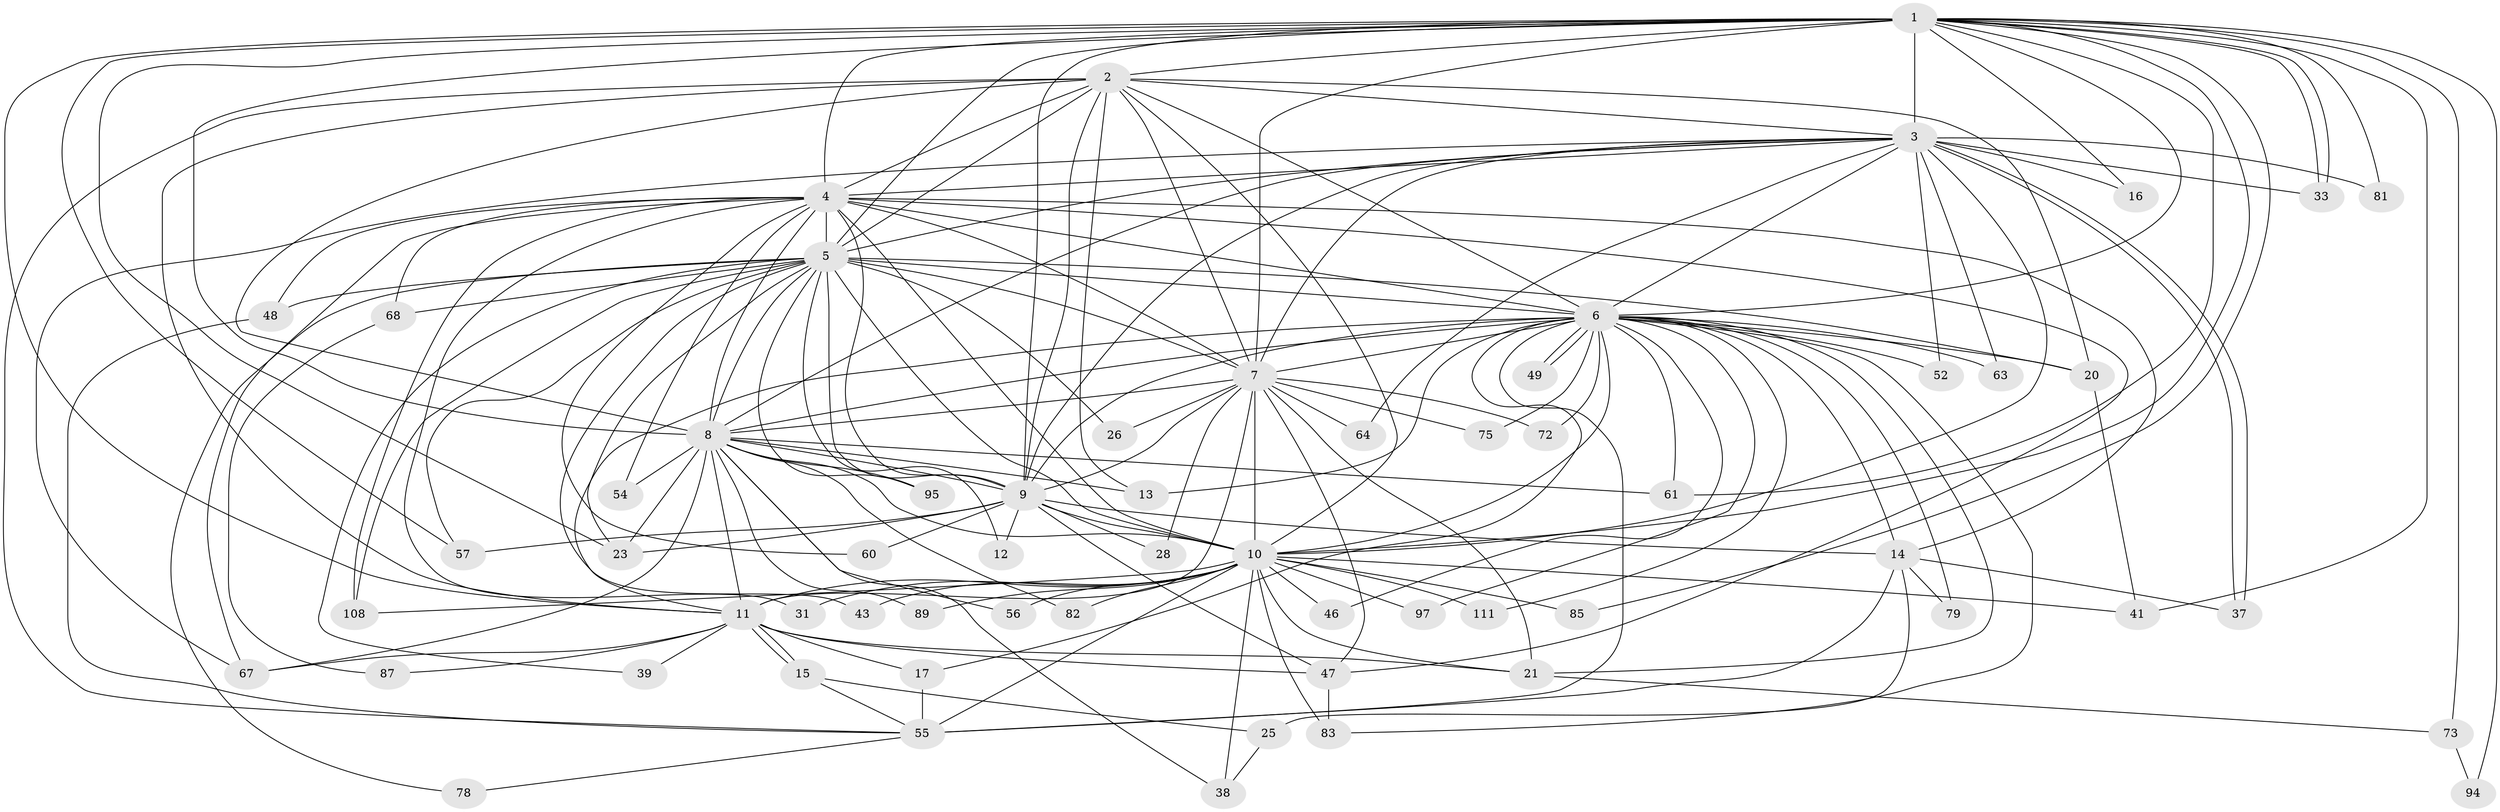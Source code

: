 // original degree distribution, {26: 0.008130081300813009, 16: 0.008130081300813009, 19: 0.008130081300813009, 20: 0.024390243902439025, 25: 0.008130081300813009, 30: 0.008130081300813009, 24: 0.008130081300813009, 32: 0.008130081300813009, 9: 0.016260162601626018, 2: 0.5284552845528455, 3: 0.2682926829268293, 8: 0.008130081300813009, 4: 0.06504065040650407, 5: 0.016260162601626018, 7: 0.008130081300813009, 6: 0.008130081300813009}
// Generated by graph-tools (version 1.1) at 2025/14/03/09/25 04:14:16]
// undirected, 61 vertices, 175 edges
graph export_dot {
graph [start="1"]
  node [color=gray90,style=filled];
  1 [super="+19"];
  2 [super="+104+109"];
  3;
  4;
  5;
  6 [super="+30+50"];
  7 [super="+36"];
  8 [super="+22+42+51"];
  9;
  10 [super="+27+74+18"];
  11 [super="+24+107+93"];
  12;
  13;
  14 [super="+29"];
  15;
  16;
  17;
  20 [super="+100"];
  21 [super="+99+110"];
  23 [super="+102+70"];
  25;
  26;
  28;
  31;
  33 [super="+122"];
  37 [super="+88"];
  38 [super="+45"];
  39;
  41;
  43;
  46;
  47 [super="+86"];
  48;
  49;
  52;
  54;
  55 [super="+103+62+66"];
  56;
  57 [super="+59"];
  60;
  61 [super="+118"];
  63;
  64;
  67 [super="+114"];
  68;
  72;
  73 [super="+80"];
  75;
  78;
  79;
  81;
  82;
  83 [super="+90"];
  85;
  87;
  89;
  94;
  95 [super="+123"];
  97;
  108 [super="+115"];
  111;
  1 -- 2 [weight=2];
  1 -- 3;
  1 -- 4;
  1 -- 5 [weight=2];
  1 -- 6;
  1 -- 7;
  1 -- 8 [weight=3];
  1 -- 9;
  1 -- 10 [weight=2];
  1 -- 16;
  1 -- 33;
  1 -- 33;
  1 -- 41;
  1 -- 57;
  1 -- 61;
  1 -- 73 [weight=2];
  1 -- 81;
  1 -- 85;
  1 -- 94;
  1 -- 23;
  1 -- 11;
  2 -- 3;
  2 -- 4 [weight=2];
  2 -- 5;
  2 -- 6;
  2 -- 7;
  2 -- 8;
  2 -- 9 [weight=2];
  2 -- 10;
  2 -- 11;
  2 -- 13;
  2 -- 20;
  2 -- 55;
  3 -- 4;
  3 -- 5;
  3 -- 6;
  3 -- 7;
  3 -- 8;
  3 -- 9;
  3 -- 10 [weight=2];
  3 -- 16;
  3 -- 37;
  3 -- 37;
  3 -- 52;
  3 -- 63;
  3 -- 64;
  3 -- 81;
  3 -- 33;
  3 -- 67;
  4 -- 5;
  4 -- 6;
  4 -- 7;
  4 -- 8;
  4 -- 9;
  4 -- 10 [weight=2];
  4 -- 14;
  4 -- 31;
  4 -- 47;
  4 -- 48;
  4 -- 54;
  4 -- 60;
  4 -- 67;
  4 -- 68;
  4 -- 108;
  5 -- 6 [weight=2];
  5 -- 7;
  5 -- 8;
  5 -- 9;
  5 -- 10 [weight=2];
  5 -- 12;
  5 -- 20;
  5 -- 23;
  5 -- 26;
  5 -- 39;
  5 -- 43;
  5 -- 48;
  5 -- 68;
  5 -- 78;
  5 -- 95 [weight=2];
  5 -- 108;
  5 -- 57;
  6 -- 7;
  6 -- 8 [weight=2];
  6 -- 9;
  6 -- 10 [weight=3];
  6 -- 13;
  6 -- 17;
  6 -- 46;
  6 -- 49;
  6 -- 49;
  6 -- 52;
  6 -- 55 [weight=3];
  6 -- 63;
  6 -- 72;
  6 -- 75;
  6 -- 79;
  6 -- 83;
  6 -- 97;
  6 -- 111;
  6 -- 20;
  6 -- 21;
  6 -- 11;
  6 -- 14;
  6 -- 61;
  7 -- 8 [weight=2];
  7 -- 9;
  7 -- 10 [weight=4];
  7 -- 26;
  7 -- 28;
  7 -- 64;
  7 -- 72;
  7 -- 75;
  7 -- 21;
  7 -- 11;
  7 -- 47;
  8 -- 9;
  8 -- 10 [weight=2];
  8 -- 11 [weight=2];
  8 -- 54;
  8 -- 56;
  8 -- 67;
  8 -- 89;
  8 -- 95;
  8 -- 82;
  8 -- 61;
  8 -- 13;
  8 -- 23;
  8 -- 38;
  9 -- 10 [weight=3];
  9 -- 12;
  9 -- 14 [weight=2];
  9 -- 23;
  9 -- 28;
  9 -- 47;
  9 -- 57;
  9 -- 60;
  10 -- 21;
  10 -- 31;
  10 -- 38 [weight=2];
  10 -- 41;
  10 -- 43;
  10 -- 46;
  10 -- 56;
  10 -- 82;
  10 -- 83 [weight=2];
  10 -- 85;
  10 -- 89;
  10 -- 97;
  10 -- 108;
  10 -- 111;
  10 -- 55 [weight=2];
  10 -- 11 [weight=4];
  11 -- 15;
  11 -- 15;
  11 -- 17;
  11 -- 21;
  11 -- 67;
  11 -- 39;
  11 -- 87;
  11 -- 47;
  14 -- 25;
  14 -- 79;
  14 -- 55;
  14 -- 37;
  15 -- 25;
  15 -- 55;
  17 -- 55;
  20 -- 41;
  21 -- 73;
  25 -- 38;
  47 -- 83;
  48 -- 55;
  55 -- 78;
  68 -- 87;
  73 -- 94;
}
